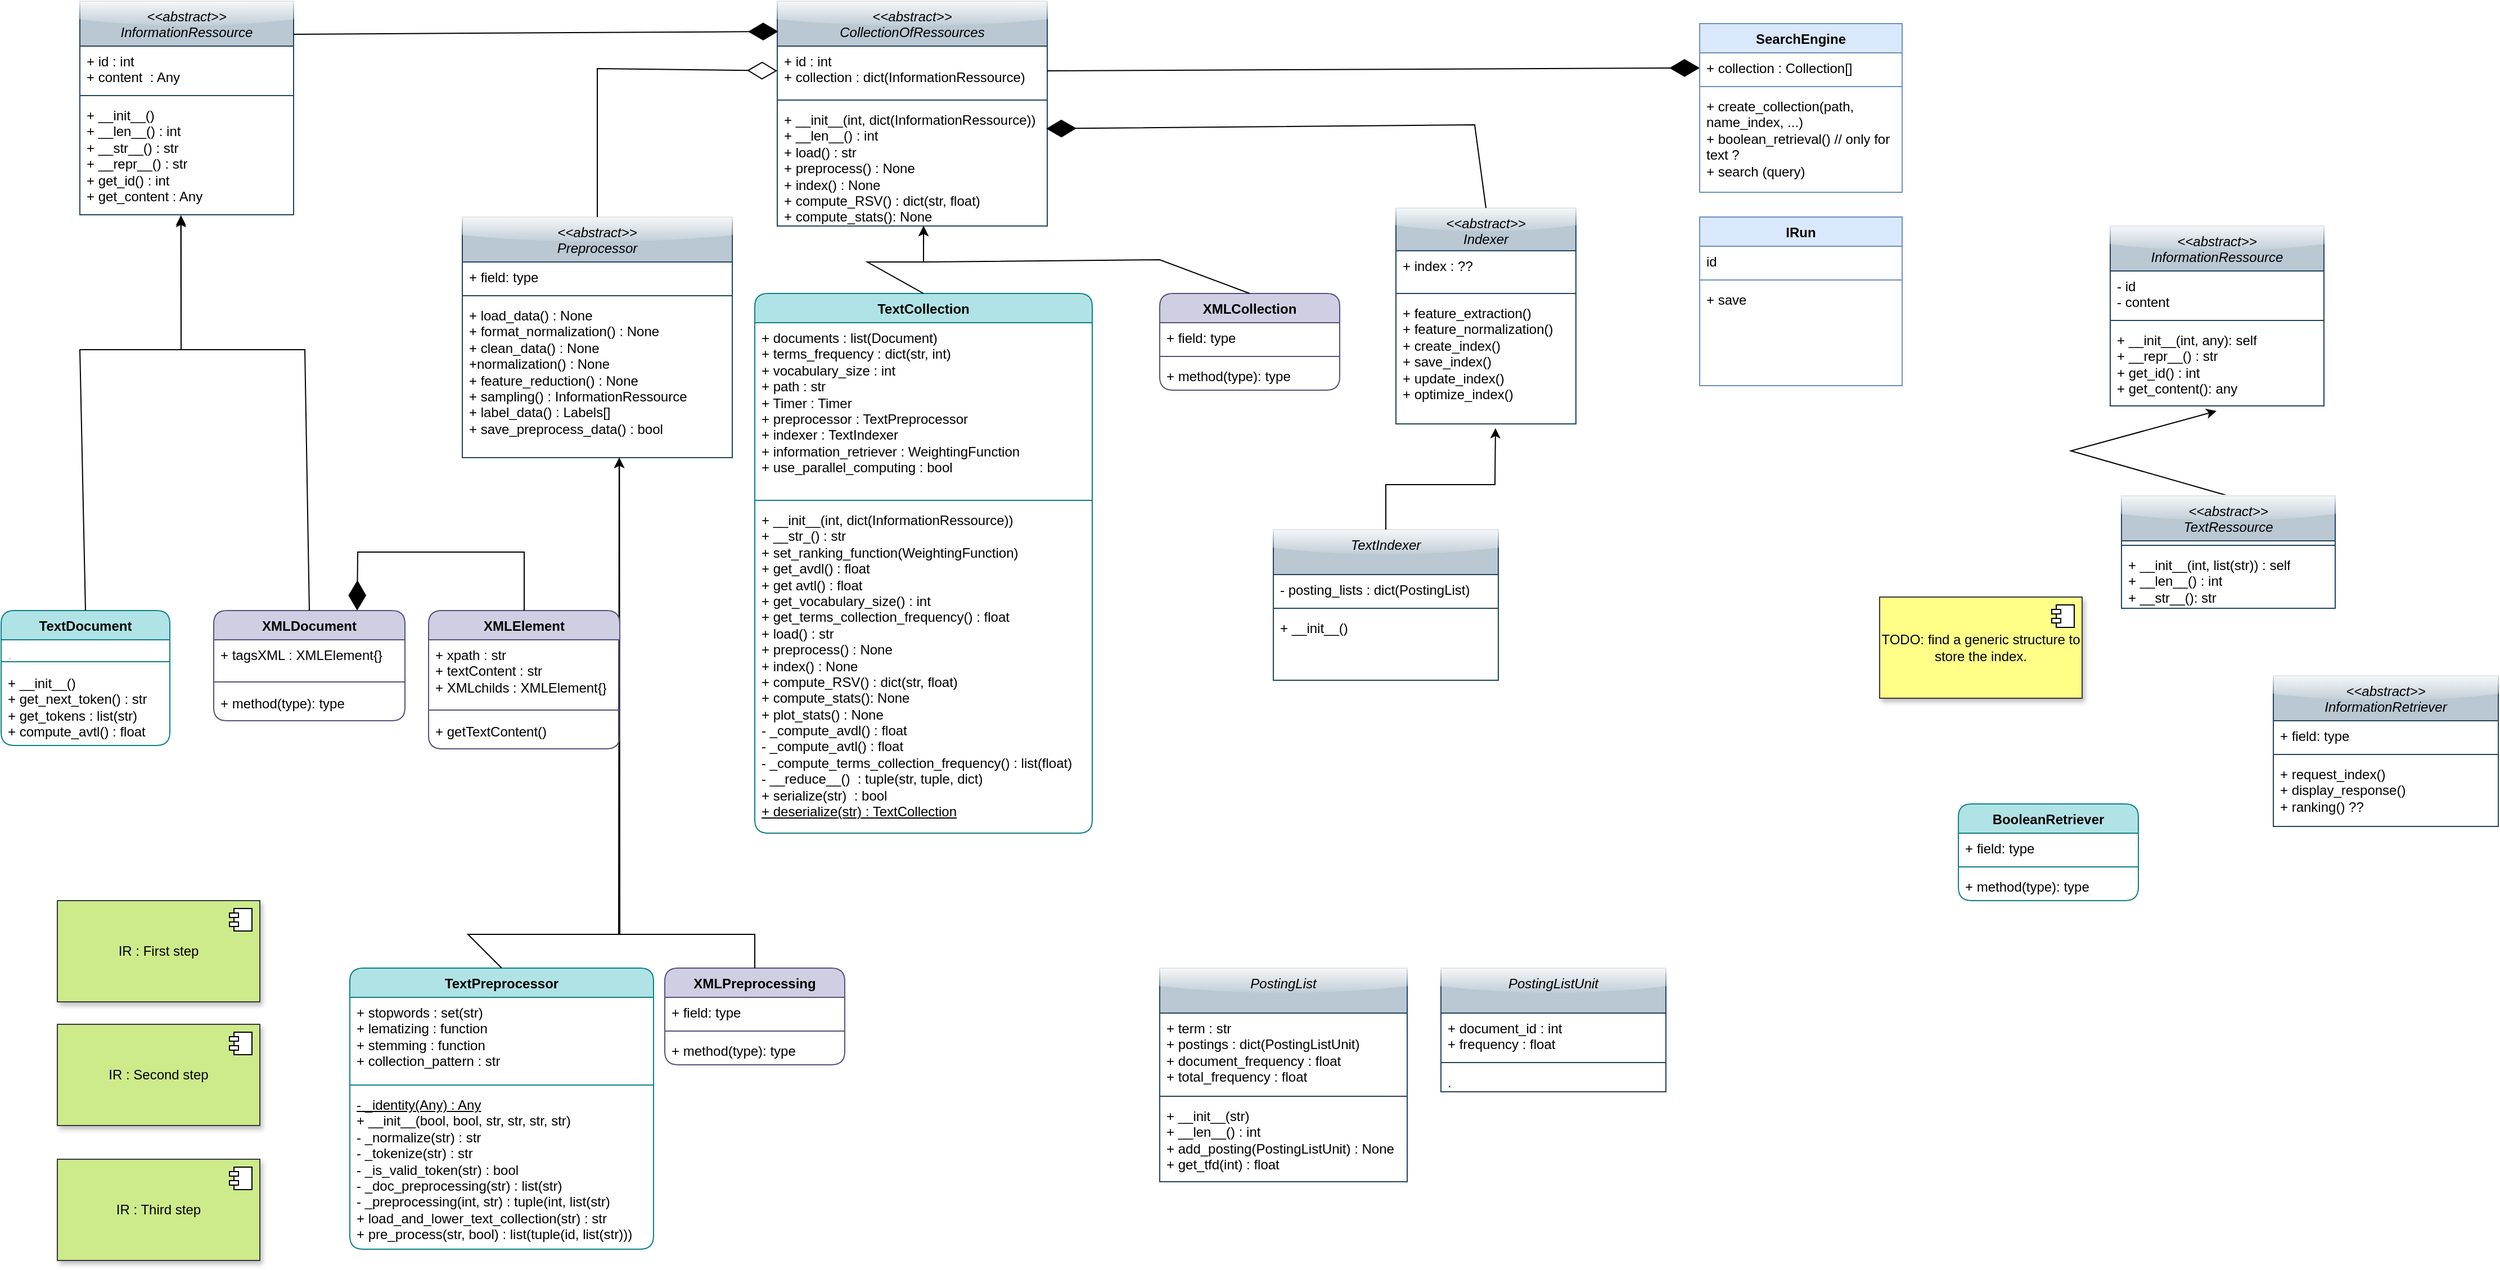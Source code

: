 <mxfile version="22.1.2" type="device">
  <diagram name="Page-1" id="X75OGaa5OfOXW6teG9SR">
    <mxGraphModel dx="608" dy="311" grid="1" gridSize="10" guides="1" tooltips="1" connect="1" arrows="1" fold="1" page="1" pageScale="1" pageWidth="827" pageHeight="1169" math="0" shadow="0">
      <root>
        <mxCell id="0" />
        <mxCell id="1" parent="0" />
        <mxCell id="e51l-U1AH-l_leqLZLDB-1" value="&lt;i style=&quot;font-weight: normal;&quot;&gt;&amp;lt;&amp;lt;abstract&amp;gt;&amp;gt;&lt;br&gt;InformationRessource&lt;/i&gt;" style="swimlane;fontStyle=1;align=center;verticalAlign=top;childLayout=stackLayout;horizontal=1;startSize=40;horizontalStack=0;resizeParent=1;resizeParentMax=0;resizeLast=0;collapsible=1;marginBottom=0;whiteSpace=wrap;html=1;fillColor=#bac8d3;strokeColor=#23445d;glass=1;rounded=0;shadow=0;swimlaneLine=1;" parent="1" vertex="1">
          <mxGeometry x="80" y="10" width="190" height="190" as="geometry" />
        </mxCell>
        <mxCell id="e51l-U1AH-l_leqLZLDB-2" value="+ id : int&lt;br&gt;+ content&amp;nbsp; : Any" style="text;strokeColor=none;fillColor=none;align=left;verticalAlign=top;spacingLeft=4;spacingRight=4;overflow=hidden;rotatable=0;points=[[0,0.5],[1,0.5]];portConstraint=eastwest;whiteSpace=wrap;html=1;" parent="e51l-U1AH-l_leqLZLDB-1" vertex="1">
          <mxGeometry y="40" width="190" height="40" as="geometry" />
        </mxCell>
        <mxCell id="e51l-U1AH-l_leqLZLDB-3" value="" style="line;strokeWidth=1;fillColor=none;align=left;verticalAlign=middle;spacingTop=-1;spacingLeft=3;spacingRight=3;rotatable=0;labelPosition=right;points=[];portConstraint=eastwest;strokeColor=inherit;" parent="e51l-U1AH-l_leqLZLDB-1" vertex="1">
          <mxGeometry y="80" width="190" height="8" as="geometry" />
        </mxCell>
        <mxCell id="e51l-U1AH-l_leqLZLDB-4" value="+ __init__()&amp;nbsp;&lt;br&gt;+ __len__() : int&lt;br&gt;+ __str__() : str&lt;br&gt;+ __repr__() : str&lt;br&gt;+ get_id() : int&lt;br&gt;+ get_content : Any" style="text;strokeColor=none;fillColor=none;align=left;verticalAlign=top;spacingLeft=4;spacingRight=4;overflow=hidden;rotatable=0;points=[[0,0.5],[1,0.5]];portConstraint=eastwest;whiteSpace=wrap;html=1;" parent="e51l-U1AH-l_leqLZLDB-1" vertex="1">
          <mxGeometry y="88" width="190" height="102" as="geometry" />
        </mxCell>
        <mxCell id="e51l-U1AH-l_leqLZLDB-7" value="TextDocument" style="swimlane;fontStyle=1;align=center;verticalAlign=top;childLayout=stackLayout;horizontal=1;startSize=26;horizontalStack=0;resizeParent=1;resizeParentMax=0;resizeLast=0;collapsible=1;marginBottom=0;whiteSpace=wrap;html=1;fillColor=#b0e3e6;strokeColor=#0e8088;rounded=1;" parent="1" vertex="1">
          <mxGeometry x="10" y="552" width="150" height="120" as="geometry" />
        </mxCell>
        <mxCell id="e51l-U1AH-l_leqLZLDB-8" value="." style="text;strokeColor=none;fillColor=none;align=left;verticalAlign=top;spacingLeft=4;spacingRight=4;overflow=hidden;rotatable=0;points=[[0,0.5],[1,0.5]];portConstraint=eastwest;whiteSpace=wrap;html=1;" parent="e51l-U1AH-l_leqLZLDB-7" vertex="1">
          <mxGeometry y="26" width="150" height="14" as="geometry" />
        </mxCell>
        <mxCell id="e51l-U1AH-l_leqLZLDB-9" value="" style="line;strokeWidth=1;fillColor=none;align=left;verticalAlign=middle;spacingTop=-1;spacingLeft=3;spacingRight=3;rotatable=0;labelPosition=right;points=[];portConstraint=eastwest;strokeColor=inherit;" parent="e51l-U1AH-l_leqLZLDB-7" vertex="1">
          <mxGeometry y="40" width="150" height="11" as="geometry" />
        </mxCell>
        <mxCell id="e51l-U1AH-l_leqLZLDB-10" value="+ __init__()&lt;br&gt;+ get_next_token() : str&lt;br&gt;+ get_tokens : list(str)&lt;br&gt;+ compute_avtl() : float" style="text;strokeColor=none;fillColor=none;align=left;verticalAlign=top;spacingLeft=4;spacingRight=4;overflow=hidden;rotatable=0;points=[[0,0.5],[1,0.5]];portConstraint=eastwest;whiteSpace=wrap;html=1;" parent="e51l-U1AH-l_leqLZLDB-7" vertex="1">
          <mxGeometry y="51" width="150" height="69" as="geometry" />
        </mxCell>
        <mxCell id="e51l-U1AH-l_leqLZLDB-15" value="XMLDocument" style="swimlane;fontStyle=1;align=center;verticalAlign=top;childLayout=stackLayout;horizontal=1;startSize=26;horizontalStack=0;resizeParent=1;resizeParentMax=0;resizeLast=0;collapsible=1;marginBottom=0;whiteSpace=wrap;html=1;fillColor=#d0cee2;strokeColor=#56517e;rounded=1;" parent="1" vertex="1">
          <mxGeometry x="199" y="552" width="170" height="98" as="geometry" />
        </mxCell>
        <mxCell id="e51l-U1AH-l_leqLZLDB-16" value="+ tagsXML : XMLElement{}" style="text;strokeColor=none;fillColor=none;align=left;verticalAlign=top;spacingLeft=4;spacingRight=4;overflow=hidden;rotatable=0;points=[[0,0.5],[1,0.5]];portConstraint=eastwest;whiteSpace=wrap;html=1;" parent="e51l-U1AH-l_leqLZLDB-15" vertex="1">
          <mxGeometry y="26" width="170" height="32" as="geometry" />
        </mxCell>
        <mxCell id="e51l-U1AH-l_leqLZLDB-17" value="" style="line;strokeWidth=1;fillColor=none;align=left;verticalAlign=middle;spacingTop=-1;spacingLeft=3;spacingRight=3;rotatable=0;labelPosition=right;points=[];portConstraint=eastwest;strokeColor=inherit;" parent="e51l-U1AH-l_leqLZLDB-15" vertex="1">
          <mxGeometry y="58" width="170" height="11" as="geometry" />
        </mxCell>
        <mxCell id="e51l-U1AH-l_leqLZLDB-18" value="+ method(type): type" style="text;strokeColor=none;fillColor=none;align=left;verticalAlign=top;spacingLeft=4;spacingRight=4;overflow=hidden;rotatable=0;points=[[0,0.5],[1,0.5]];portConstraint=eastwest;whiteSpace=wrap;html=1;" parent="e51l-U1AH-l_leqLZLDB-15" vertex="1">
          <mxGeometry y="69" width="170" height="29" as="geometry" />
        </mxCell>
        <mxCell id="e51l-U1AH-l_leqLZLDB-19" value="&lt;i style=&quot;font-weight: normal;&quot;&gt;&amp;lt;&amp;lt;abstract&amp;gt;&amp;gt;&lt;br&gt;CollectionOfRessources&lt;/i&gt;" style="swimlane;fontStyle=1;align=center;verticalAlign=top;childLayout=stackLayout;horizontal=1;startSize=40;horizontalStack=0;resizeParent=1;resizeParentMax=0;resizeLast=0;collapsible=1;marginBottom=0;whiteSpace=wrap;html=1;fillColor=#bac8d3;strokeColor=#23445d;glass=1;" parent="1" vertex="1">
          <mxGeometry x="700" y="10" width="240" height="200" as="geometry" />
        </mxCell>
        <mxCell id="e51l-U1AH-l_leqLZLDB-20" value="+ id : int&lt;br&gt;+ collection : dict(InformationRessource)" style="text;strokeColor=none;fillColor=none;align=left;verticalAlign=top;spacingLeft=4;spacingRight=4;overflow=hidden;rotatable=0;points=[[0,0.5],[1,0.5]];portConstraint=eastwest;whiteSpace=wrap;html=1;" parent="e51l-U1AH-l_leqLZLDB-19" vertex="1">
          <mxGeometry y="40" width="240" height="44" as="geometry" />
        </mxCell>
        <mxCell id="e51l-U1AH-l_leqLZLDB-21" value="" style="line;strokeWidth=1;fillColor=none;align=left;verticalAlign=middle;spacingTop=-1;spacingLeft=3;spacingRight=3;rotatable=0;labelPosition=right;points=[];portConstraint=eastwest;strokeColor=inherit;" parent="e51l-U1AH-l_leqLZLDB-19" vertex="1">
          <mxGeometry y="84" width="240" height="8" as="geometry" />
        </mxCell>
        <mxCell id="e51l-U1AH-l_leqLZLDB-22" value="+ __init__(int, dict(InformationRessource))&lt;br&gt;+ __len__() : int&lt;br&gt;+ load() : str&lt;br&gt;+ preprocess() : None&lt;br&gt;+ index() : None&lt;br&gt;+ compute_RSV() : dict(str, float)&lt;br&gt;+ compute_stats(): None" style="text;strokeColor=none;fillColor=none;align=left;verticalAlign=top;spacingLeft=4;spacingRight=4;overflow=hidden;rotatable=0;points=[[0,0.5],[1,0.5]];portConstraint=eastwest;whiteSpace=wrap;html=1;" parent="e51l-U1AH-l_leqLZLDB-19" vertex="1">
          <mxGeometry y="92" width="240" height="108" as="geometry" />
        </mxCell>
        <mxCell id="e51l-U1AH-l_leqLZLDB-25" value="" style="endArrow=diamondThin;endFill=1;endSize=24;html=1;rounded=0;exitX=0.999;exitY=0.155;exitDx=0;exitDy=0;entryX=0.004;entryY=0.135;entryDx=0;entryDy=0;entryPerimeter=0;exitPerimeter=0;" parent="1" source="e51l-U1AH-l_leqLZLDB-1" target="e51l-U1AH-l_leqLZLDB-19" edge="1">
          <mxGeometry width="160" relative="1" as="geometry">
            <mxPoint x="310" y="71.5" as="sourcePoint" />
            <mxPoint x="470" y="71.5" as="targetPoint" />
          </mxGeometry>
        </mxCell>
        <mxCell id="e51l-U1AH-l_leqLZLDB-26" value="SearchEngine" style="swimlane;fontStyle=1;align=center;verticalAlign=top;childLayout=stackLayout;horizontal=1;startSize=26;horizontalStack=0;resizeParent=1;resizeParentMax=0;resizeLast=0;collapsible=1;marginBottom=0;whiteSpace=wrap;html=1;fillColor=#dae8fc;strokeColor=#6c8ebf;" parent="1" vertex="1">
          <mxGeometry x="1520" y="30" width="180" height="150" as="geometry" />
        </mxCell>
        <mxCell id="e51l-U1AH-l_leqLZLDB-27" value="+ collection : Collection[]" style="text;strokeColor=none;fillColor=none;align=left;verticalAlign=top;spacingLeft=4;spacingRight=4;overflow=hidden;rotatable=0;points=[[0,0.5],[1,0.5]];portConstraint=eastwest;whiteSpace=wrap;html=1;" parent="e51l-U1AH-l_leqLZLDB-26" vertex="1">
          <mxGeometry y="26" width="180" height="26" as="geometry" />
        </mxCell>
        <mxCell id="e51l-U1AH-l_leqLZLDB-28" value="" style="line;strokeWidth=1;fillColor=none;align=left;verticalAlign=middle;spacingTop=-1;spacingLeft=3;spacingRight=3;rotatable=0;labelPosition=right;points=[];portConstraint=eastwest;strokeColor=inherit;" parent="e51l-U1AH-l_leqLZLDB-26" vertex="1">
          <mxGeometry y="52" width="180" height="8" as="geometry" />
        </mxCell>
        <mxCell id="e51l-U1AH-l_leqLZLDB-29" value="+ create_collection(path, name_index, ...)&lt;br&gt;+ boolean_retrieval() // only for text ?&lt;br&gt;+ search (query)" style="text;strokeColor=none;fillColor=none;align=left;verticalAlign=top;spacingLeft=4;spacingRight=4;overflow=hidden;rotatable=0;points=[[0,0.5],[1,0.5]];portConstraint=eastwest;whiteSpace=wrap;html=1;" parent="e51l-U1AH-l_leqLZLDB-26" vertex="1">
          <mxGeometry y="60" width="180" height="90" as="geometry" />
        </mxCell>
        <mxCell id="e51l-U1AH-l_leqLZLDB-30" value="TextCollection" style="swimlane;fontStyle=1;align=center;verticalAlign=top;childLayout=stackLayout;horizontal=1;startSize=26;horizontalStack=0;resizeParent=1;resizeParentMax=0;resizeLast=0;collapsible=1;marginBottom=0;whiteSpace=wrap;html=1;fillColor=#b0e3e6;strokeColor=#0e8088;rounded=1;" parent="1" vertex="1">
          <mxGeometry x="680" y="270" width="300" height="480" as="geometry" />
        </mxCell>
        <mxCell id="e51l-U1AH-l_leqLZLDB-31" value="+ documents : list(Document)&lt;br&gt;+ terms_frequency : dict(str, int)&lt;br&gt;+ vocabulary_size : int&lt;br&gt;+ path : str&lt;br&gt;+ Timer : Timer&lt;br&gt;+ preprocessor : TextPreprocessor&lt;br&gt;+ indexer : TextIndexer&lt;br&gt;+ information_retriever : WeightingFunction&lt;br&gt;+ use_parallel_computing : bool" style="text;strokeColor=none;fillColor=none;align=left;verticalAlign=top;spacingLeft=4;spacingRight=4;overflow=hidden;rotatable=0;points=[[0,0.5],[1,0.5]];portConstraint=eastwest;whiteSpace=wrap;html=1;" parent="e51l-U1AH-l_leqLZLDB-30" vertex="1">
          <mxGeometry y="26" width="300" height="154" as="geometry" />
        </mxCell>
        <mxCell id="e51l-U1AH-l_leqLZLDB-32" value="" style="line;strokeWidth=1;fillColor=none;align=left;verticalAlign=middle;spacingTop=-1;spacingLeft=3;spacingRight=3;rotatable=0;labelPosition=right;points=[];portConstraint=eastwest;strokeColor=inherit;" parent="e51l-U1AH-l_leqLZLDB-30" vertex="1">
          <mxGeometry y="180" width="300" height="8" as="geometry" />
        </mxCell>
        <mxCell id="e51l-U1AH-l_leqLZLDB-33" value="+ __init__(int, dict(InformationRessource))&lt;br style=&quot;border-color: var(--border-color);&quot;&gt;+ __str_() : str&lt;br&gt;+ set_ranking_function(WeightingFunction)&amp;nbsp;&lt;br&gt;+ get_avdl() : float&lt;br&gt;+ get avtl() : float&lt;br&gt;+ get_vocabulary_size() : int&lt;br&gt;+ get_terms_collection_frequency() : float&lt;br&gt;+ load() : str&lt;br style=&quot;border-color: var(--border-color);&quot;&gt;+ preprocess() : None&lt;br style=&quot;border-color: var(--border-color);&quot;&gt;+ index() : None&lt;br style=&quot;border-color: var(--border-color);&quot;&gt;+ compute_RSV() : dict(str, float)&lt;br style=&quot;border-color: var(--border-color);&quot;&gt;+ compute_stats(): None&lt;br&gt;+ plot_stats() : None&lt;br&gt;- _compute_avdl() : float&lt;br&gt;- _compute_avtl() : float&lt;br&gt;- _compute_terms_collection_frequency() : list(float)&lt;br&gt;- __reduce__()&amp;nbsp; : tuple(str, tuple, dict)&lt;br&gt;+ serialize(str)&amp;nbsp; : bool&lt;br&gt;&lt;u&gt;+ deserialize(str) : TextCollection&lt;/u&gt;" style="text;strokeColor=none;fillColor=none;align=left;verticalAlign=top;spacingLeft=4;spacingRight=4;overflow=hidden;rotatable=0;points=[[0,0.5],[1,0.5]];portConstraint=eastwest;whiteSpace=wrap;html=1;" parent="e51l-U1AH-l_leqLZLDB-30" vertex="1">
          <mxGeometry y="188" width="300" height="292" as="geometry" />
        </mxCell>
        <mxCell id="e51l-U1AH-l_leqLZLDB-38" value="XMLCollection" style="swimlane;fontStyle=1;align=center;verticalAlign=top;childLayout=stackLayout;horizontal=1;startSize=26;horizontalStack=0;resizeParent=1;resizeParentMax=0;resizeLast=0;collapsible=1;marginBottom=0;whiteSpace=wrap;html=1;fillColor=#d0cee2;strokeColor=#56517e;rounded=1;" parent="1" vertex="1">
          <mxGeometry x="1040" y="270" width="160" height="86" as="geometry" />
        </mxCell>
        <mxCell id="e51l-U1AH-l_leqLZLDB-39" value="+ field: type" style="text;strokeColor=none;fillColor=none;align=left;verticalAlign=top;spacingLeft=4;spacingRight=4;overflow=hidden;rotatable=0;points=[[0,0.5],[1,0.5]];portConstraint=eastwest;whiteSpace=wrap;html=1;" parent="e51l-U1AH-l_leqLZLDB-38" vertex="1">
          <mxGeometry y="26" width="160" height="26" as="geometry" />
        </mxCell>
        <mxCell id="e51l-U1AH-l_leqLZLDB-40" value="" style="line;strokeWidth=1;fillColor=none;align=left;verticalAlign=middle;spacingTop=-1;spacingLeft=3;spacingRight=3;rotatable=0;labelPosition=right;points=[];portConstraint=eastwest;strokeColor=inherit;" parent="e51l-U1AH-l_leqLZLDB-38" vertex="1">
          <mxGeometry y="52" width="160" height="8" as="geometry" />
        </mxCell>
        <mxCell id="e51l-U1AH-l_leqLZLDB-41" value="+ method(type): type" style="text;strokeColor=none;fillColor=none;align=left;verticalAlign=top;spacingLeft=4;spacingRight=4;overflow=hidden;rotatable=0;points=[[0,0.5],[1,0.5]];portConstraint=eastwest;whiteSpace=wrap;html=1;" parent="e51l-U1AH-l_leqLZLDB-38" vertex="1">
          <mxGeometry y="60" width="160" height="26" as="geometry" />
        </mxCell>
        <mxCell id="e51l-U1AH-l_leqLZLDB-42" value="" style="endArrow=diamondThin;endFill=1;endSize=24;html=1;rounded=0;exitX=1;exitY=0.5;exitDx=0;exitDy=0;" parent="1" source="e51l-U1AH-l_leqLZLDB-20" target="e51l-U1AH-l_leqLZLDB-27" edge="1">
          <mxGeometry width="160" relative="1" as="geometry">
            <mxPoint x="750" y="82" as="sourcePoint" />
            <mxPoint x="1150" y="84" as="targetPoint" />
          </mxGeometry>
        </mxCell>
        <mxCell id="e51l-U1AH-l_leqLZLDB-43" value="&lt;i style=&quot;font-weight: normal;&quot;&gt;&amp;lt;&amp;lt;abstract&amp;gt;&amp;gt;&lt;br&gt;Preprocessor&lt;/i&gt;" style="swimlane;fontStyle=1;align=center;verticalAlign=top;childLayout=stackLayout;horizontal=1;startSize=40;horizontalStack=0;resizeParent=1;resizeParentMax=0;resizeLast=0;collapsible=1;marginBottom=0;whiteSpace=wrap;html=1;fillColor=#bac8d3;strokeColor=#23445d;glass=1;" parent="1" vertex="1">
          <mxGeometry x="420" y="202" width="240" height="214" as="geometry" />
        </mxCell>
        <mxCell id="e51l-U1AH-l_leqLZLDB-44" value="+ field: type" style="text;strokeColor=none;fillColor=none;align=left;verticalAlign=top;spacingLeft=4;spacingRight=4;overflow=hidden;rotatable=0;points=[[0,0.5],[1,0.5]];portConstraint=eastwest;whiteSpace=wrap;html=1;" parent="e51l-U1AH-l_leqLZLDB-43" vertex="1">
          <mxGeometry y="40" width="240" height="26" as="geometry" />
        </mxCell>
        <mxCell id="e51l-U1AH-l_leqLZLDB-45" value="" style="line;strokeWidth=1;fillColor=none;align=left;verticalAlign=middle;spacingTop=-1;spacingLeft=3;spacingRight=3;rotatable=0;labelPosition=right;points=[];portConstraint=eastwest;strokeColor=inherit;" parent="e51l-U1AH-l_leqLZLDB-43" vertex="1">
          <mxGeometry y="66" width="240" height="8" as="geometry" />
        </mxCell>
        <mxCell id="e51l-U1AH-l_leqLZLDB-46" value="+ load_data() : None&lt;br&gt;+ format_normalization() : None&lt;br&gt;+ clean_data() : None&lt;br&gt;+normalization() : None&lt;br&gt;+ feature_reduction() : None&lt;br&gt;+ sampling() : InformationRessource&lt;br&gt;+ label_data() : Labels[]&amp;nbsp;&lt;br&gt;+ save_preprocess_data() : bool&lt;br&gt;" style="text;strokeColor=none;fillColor=none;align=left;verticalAlign=top;spacingLeft=4;spacingRight=4;overflow=hidden;rotatable=0;points=[[0,0.5],[1,0.5]];portConstraint=eastwest;whiteSpace=wrap;html=1;" parent="e51l-U1AH-l_leqLZLDB-43" vertex="1">
          <mxGeometry y="74" width="240" height="140" as="geometry" />
        </mxCell>
        <mxCell id="e51l-U1AH-l_leqLZLDB-47" value="TextPreprocessor" style="swimlane;fontStyle=1;align=center;verticalAlign=top;childLayout=stackLayout;horizontal=1;startSize=26;horizontalStack=0;resizeParent=1;resizeParentMax=0;resizeLast=0;collapsible=1;marginBottom=0;whiteSpace=wrap;html=1;fillColor=#b0e3e6;strokeColor=#0e8088;rounded=1;" parent="1" vertex="1">
          <mxGeometry x="320" y="870" width="270" height="250" as="geometry" />
        </mxCell>
        <mxCell id="e51l-U1AH-l_leqLZLDB-48" value="+ stopwords : set(str)&lt;br&gt;+ lematizing : function&lt;br&gt;+ stemming : function&lt;br&gt;+ collection_pattern : str&lt;br&gt;" style="text;strokeColor=none;fillColor=none;align=left;verticalAlign=top;spacingLeft=4;spacingRight=4;overflow=hidden;rotatable=0;points=[[0,0.5],[1,0.5]];portConstraint=eastwest;whiteSpace=wrap;html=1;" parent="e51l-U1AH-l_leqLZLDB-47" vertex="1">
          <mxGeometry y="26" width="270" height="74" as="geometry" />
        </mxCell>
        <mxCell id="e51l-U1AH-l_leqLZLDB-49" value="" style="line;strokeWidth=1;fillColor=none;align=left;verticalAlign=middle;spacingTop=-1;spacingLeft=3;spacingRight=3;rotatable=0;labelPosition=right;points=[];portConstraint=eastwest;strokeColor=inherit;" parent="e51l-U1AH-l_leqLZLDB-47" vertex="1">
          <mxGeometry y="100" width="270" height="8" as="geometry" />
        </mxCell>
        <mxCell id="e51l-U1AH-l_leqLZLDB-50" value="&lt;u&gt;- _identity(Any) : Any&lt;/u&gt;&lt;br&gt;+ __init__(bool, bool, str, str, str, str)&lt;br&gt;- _normalize(str) : str&lt;br&gt;- _tokenize(str) : str&lt;br&gt;- _is_valid_token(str) : bool&lt;br&gt;- _doc_preprocessing(str) : list(str)&lt;br&gt;- _preprocessing(int, str) : tuple(int, list(str)&lt;br&gt;+ load_and_lower_text_collection(str) : str&lt;br&gt;+ pre_process(str, bool) : list(tuple(id, list(str)))" style="text;strokeColor=none;fillColor=none;align=left;verticalAlign=top;spacingLeft=4;spacingRight=4;overflow=hidden;rotatable=0;points=[[0,0.5],[1,0.5]];portConstraint=eastwest;whiteSpace=wrap;html=1;" parent="e51l-U1AH-l_leqLZLDB-47" vertex="1">
          <mxGeometry y="108" width="270" height="142" as="geometry" />
        </mxCell>
        <mxCell id="e51l-U1AH-l_leqLZLDB-55" value="XMLPreprocessing" style="swimlane;fontStyle=1;align=center;verticalAlign=top;childLayout=stackLayout;horizontal=1;startSize=26;horizontalStack=0;resizeParent=1;resizeParentMax=0;resizeLast=0;collapsible=1;marginBottom=0;whiteSpace=wrap;html=1;fillColor=#d0cee2;strokeColor=#56517e;rounded=1;" parent="1" vertex="1">
          <mxGeometry x="600" y="870" width="160" height="86" as="geometry" />
        </mxCell>
        <mxCell id="e51l-U1AH-l_leqLZLDB-56" value="+ field: type" style="text;strokeColor=none;fillColor=none;align=left;verticalAlign=top;spacingLeft=4;spacingRight=4;overflow=hidden;rotatable=0;points=[[0,0.5],[1,0.5]];portConstraint=eastwest;whiteSpace=wrap;html=1;" parent="e51l-U1AH-l_leqLZLDB-55" vertex="1">
          <mxGeometry y="26" width="160" height="26" as="geometry" />
        </mxCell>
        <mxCell id="e51l-U1AH-l_leqLZLDB-57" value="" style="line;strokeWidth=1;fillColor=none;align=left;verticalAlign=middle;spacingTop=-1;spacingLeft=3;spacingRight=3;rotatable=0;labelPosition=right;points=[];portConstraint=eastwest;strokeColor=inherit;" parent="e51l-U1AH-l_leqLZLDB-55" vertex="1">
          <mxGeometry y="52" width="160" height="8" as="geometry" />
        </mxCell>
        <mxCell id="e51l-U1AH-l_leqLZLDB-58" value="+ method(type): type" style="text;strokeColor=none;fillColor=none;align=left;verticalAlign=top;spacingLeft=4;spacingRight=4;overflow=hidden;rotatable=0;points=[[0,0.5],[1,0.5]];portConstraint=eastwest;whiteSpace=wrap;html=1;" parent="e51l-U1AH-l_leqLZLDB-55" vertex="1">
          <mxGeometry y="60" width="160" height="26" as="geometry" />
        </mxCell>
        <mxCell id="e51l-U1AH-l_leqLZLDB-59" value="IR : First step" style="html=1;dropTarget=0;whiteSpace=wrap;fillColor=#cdeb8b;strokeColor=#36393d;shadow=1;" parent="1" vertex="1">
          <mxGeometry x="60" y="810" width="180" height="90" as="geometry" />
        </mxCell>
        <mxCell id="e51l-U1AH-l_leqLZLDB-60" value="" style="shape=module;jettyWidth=8;jettyHeight=4;" parent="e51l-U1AH-l_leqLZLDB-59" vertex="1">
          <mxGeometry x="1" width="20" height="20" relative="1" as="geometry">
            <mxPoint x="-27" y="7" as="offset" />
          </mxGeometry>
        </mxCell>
        <mxCell id="e51l-U1AH-l_leqLZLDB-61" value="IR : Second step" style="html=1;dropTarget=0;whiteSpace=wrap;fillColor=#cdeb8b;strokeColor=#36393d;shadow=1;" parent="1" vertex="1">
          <mxGeometry x="60" y="920" width="180" height="90" as="geometry" />
        </mxCell>
        <mxCell id="e51l-U1AH-l_leqLZLDB-62" value="" style="shape=module;jettyWidth=8;jettyHeight=4;" parent="e51l-U1AH-l_leqLZLDB-61" vertex="1">
          <mxGeometry x="1" width="20" height="20" relative="1" as="geometry">
            <mxPoint x="-27" y="7" as="offset" />
          </mxGeometry>
        </mxCell>
        <mxCell id="e51l-U1AH-l_leqLZLDB-63" value="IR : Third step" style="html=1;dropTarget=0;whiteSpace=wrap;fillColor=#cdeb8b;strokeColor=#36393d;shadow=1;" parent="1" vertex="1">
          <mxGeometry x="60" y="1040" width="180" height="90" as="geometry" />
        </mxCell>
        <mxCell id="e51l-U1AH-l_leqLZLDB-64" value="" style="shape=module;jettyWidth=8;jettyHeight=4;" parent="e51l-U1AH-l_leqLZLDB-63" vertex="1">
          <mxGeometry x="1" width="20" height="20" relative="1" as="geometry">
            <mxPoint x="-27" y="7" as="offset" />
          </mxGeometry>
        </mxCell>
        <mxCell id="e51l-U1AH-l_leqLZLDB-65" value="&lt;i style=&quot;font-weight: normal;&quot;&gt;&amp;lt;&amp;lt;abstract&amp;gt;&amp;gt;&lt;br&gt;Indexer&lt;/i&gt;" style="swimlane;fontStyle=1;align=center;verticalAlign=top;childLayout=stackLayout;horizontal=1;startSize=38;horizontalStack=0;resizeParent=1;resizeParentMax=0;resizeLast=0;collapsible=1;marginBottom=0;whiteSpace=wrap;html=1;fillColor=#bac8d3;strokeColor=#23445d;glass=1;" parent="1" vertex="1">
          <mxGeometry x="1250" y="194" width="160" height="192" as="geometry" />
        </mxCell>
        <mxCell id="e51l-U1AH-l_leqLZLDB-66" value="+ index : ??" style="text;strokeColor=none;fillColor=none;align=left;verticalAlign=top;spacingLeft=4;spacingRight=4;overflow=hidden;rotatable=0;points=[[0,0.5],[1,0.5]];portConstraint=eastwest;whiteSpace=wrap;html=1;" parent="e51l-U1AH-l_leqLZLDB-65" vertex="1">
          <mxGeometry y="38" width="160" height="34" as="geometry" />
        </mxCell>
        <mxCell id="e51l-U1AH-l_leqLZLDB-67" value="" style="line;strokeWidth=1;fillColor=none;align=left;verticalAlign=middle;spacingTop=-1;spacingLeft=3;spacingRight=3;rotatable=0;labelPosition=right;points=[];portConstraint=eastwest;strokeColor=inherit;" parent="e51l-U1AH-l_leqLZLDB-65" vertex="1">
          <mxGeometry y="72" width="160" height="8" as="geometry" />
        </mxCell>
        <mxCell id="e51l-U1AH-l_leqLZLDB-68" value="+ feature_extraction()&lt;br&gt;+ feature_normalization()&lt;br&gt;+ create_index()&lt;br&gt;+ save_index()&lt;br&gt;+ update_index()&lt;br&gt;+ optimize_index()" style="text;strokeColor=none;fillColor=none;align=left;verticalAlign=top;spacingLeft=4;spacingRight=4;overflow=hidden;rotatable=0;points=[[0,0.5],[1,0.5]];portConstraint=eastwest;whiteSpace=wrap;html=1;" parent="e51l-U1AH-l_leqLZLDB-65" vertex="1">
          <mxGeometry y="80" width="160" height="112" as="geometry" />
        </mxCell>
        <mxCell id="e51l-U1AH-l_leqLZLDB-69" value="TODO: find a generic structure to store the index." style="html=1;dropTarget=0;whiteSpace=wrap;fillColor=#ffff88;strokeColor=#36393d;shadow=1;" parent="1" vertex="1">
          <mxGeometry x="1680" y="540" width="180" height="90" as="geometry" />
        </mxCell>
        <mxCell id="e51l-U1AH-l_leqLZLDB-70" value="" style="shape=module;jettyWidth=8;jettyHeight=4;" parent="e51l-U1AH-l_leqLZLDB-69" vertex="1">
          <mxGeometry x="1" width="20" height="20" relative="1" as="geometry">
            <mxPoint x="-27" y="7" as="offset" />
          </mxGeometry>
        </mxCell>
        <mxCell id="8TO3piSSpYTI3bl7hMEA-17" value="" style="endArrow=classic;html=1;rounded=0;exitX=0.5;exitY=0;exitDx=0;exitDy=0;entryX=0.473;entryY=1.02;entryDx=0;entryDy=0;entryPerimeter=0;" parent="1" source="e51l-U1AH-l_leqLZLDB-7" target="e51l-U1AH-l_leqLZLDB-4" edge="1">
          <mxGeometry width="50" height="50" relative="1" as="geometry">
            <mxPoint x="80" y="190" as="sourcePoint" />
            <mxPoint x="173" y="141" as="targetPoint" />
            <Array as="points">
              <mxPoint x="80" y="320" />
              <mxPoint x="170" y="320" />
            </Array>
          </mxGeometry>
        </mxCell>
        <mxCell id="8TO3piSSpYTI3bl7hMEA-19" value="" style="endArrow=classic;html=1;rounded=0;exitX=0.5;exitY=0;exitDx=0;exitDy=0;entryX=0.473;entryY=1.004;entryDx=0;entryDy=0;entryPerimeter=0;" parent="1" source="e51l-U1AH-l_leqLZLDB-15" target="e51l-U1AH-l_leqLZLDB-4" edge="1">
          <mxGeometry width="50" height="50" relative="1" as="geometry">
            <mxPoint x="260" y="200" as="sourcePoint" />
            <mxPoint x="181" y="154" as="targetPoint" />
            <Array as="points">
              <mxPoint x="280" y="320" />
              <mxPoint x="230" y="320" />
              <mxPoint x="170" y="320" />
            </Array>
          </mxGeometry>
        </mxCell>
        <mxCell id="8TO3piSSpYTI3bl7hMEA-21" value="" style="endArrow=classic;html=1;rounded=0;exitX=0.5;exitY=0;exitDx=0;exitDy=0;entryX=0.542;entryY=1;entryDx=0;entryDy=0;entryPerimeter=0;" parent="1" source="e51l-U1AH-l_leqLZLDB-30" edge="1">
          <mxGeometry width="50" height="50" relative="1" as="geometry">
            <mxPoint x="590" y="232" as="sourcePoint" />
            <mxPoint x="830.08" y="210" as="targetPoint" />
            <Array as="points">
              <mxPoint x="780" y="242" />
              <mxPoint x="830" y="242" />
            </Array>
          </mxGeometry>
        </mxCell>
        <mxCell id="8TO3piSSpYTI3bl7hMEA-23" value="" style="endArrow=classic;html=1;rounded=0;exitX=0.5;exitY=0;exitDx=0;exitDy=0;" parent="1" source="e51l-U1AH-l_leqLZLDB-38" edge="1">
          <mxGeometry width="50" height="50" relative="1" as="geometry">
            <mxPoint x="952" y="264" as="sourcePoint" />
            <mxPoint x="830" y="210" as="targetPoint" />
            <Array as="points">
              <mxPoint x="1040" y="240" />
              <mxPoint x="830" y="242" />
            </Array>
          </mxGeometry>
        </mxCell>
        <mxCell id="8TO3piSSpYTI3bl7hMEA-25" value="" style="endArrow=diamondThin;endFill=0;endSize=24;html=1;rounded=0;exitX=0.5;exitY=0;exitDx=0;exitDy=0;entryX=0;entryY=0.5;entryDx=0;entryDy=0;" parent="1" source="e51l-U1AH-l_leqLZLDB-43" target="e51l-U1AH-l_leqLZLDB-20" edge="1">
          <mxGeometry width="160" relative="1" as="geometry">
            <mxPoint x="760" y="450" as="sourcePoint" />
            <mxPoint x="920" y="450" as="targetPoint" />
            <Array as="points">
              <mxPoint x="540" y="70" />
            </Array>
          </mxGeometry>
        </mxCell>
        <mxCell id="8TO3piSSpYTI3bl7hMEA-26" value="" style="endArrow=classic;html=1;rounded=0;exitX=0.5;exitY=0;exitDx=0;exitDy=0;entryX=0.581;entryY=1;entryDx=0;entryDy=0;entryPerimeter=0;" parent="1" source="e51l-U1AH-l_leqLZLDB-47" target="e51l-U1AH-l_leqLZLDB-46" edge="1">
          <mxGeometry width="50" height="50" relative="1" as="geometry">
            <mxPoint x="450" y="630" as="sourcePoint" />
            <mxPoint x="550" y="570" as="targetPoint" />
            <Array as="points">
              <mxPoint x="425" y="840" />
              <mxPoint x="480" y="840" />
              <mxPoint x="559" y="840" />
            </Array>
          </mxGeometry>
        </mxCell>
        <mxCell id="8TO3piSSpYTI3bl7hMEA-28" value="" style="endArrow=classic;html=1;rounded=0;entryX=0.582;entryY=1.002;entryDx=0;entryDy=0;entryPerimeter=0;exitX=0.5;exitY=0;exitDx=0;exitDy=0;" parent="1" source="e51l-U1AH-l_leqLZLDB-55" target="e51l-U1AH-l_leqLZLDB-46" edge="1">
          <mxGeometry width="50" height="50" relative="1" as="geometry">
            <mxPoint x="560" y="640" as="sourcePoint" />
            <mxPoint x="560" y="584" as="targetPoint" />
            <Array as="points">
              <mxPoint x="680" y="840" />
              <mxPoint x="560" y="840" />
            </Array>
          </mxGeometry>
        </mxCell>
        <mxCell id="8TO3piSSpYTI3bl7hMEA-29" value="BooleanRetriever" style="swimlane;fontStyle=1;align=center;verticalAlign=top;childLayout=stackLayout;horizontal=1;startSize=26;horizontalStack=0;resizeParent=1;resizeParentMax=0;resizeLast=0;collapsible=1;marginBottom=0;whiteSpace=wrap;html=1;fillColor=#b0e3e6;strokeColor=#0e8088;rounded=1;" parent="1" vertex="1">
          <mxGeometry x="1750" y="724" width="160" height="86" as="geometry" />
        </mxCell>
        <mxCell id="8TO3piSSpYTI3bl7hMEA-30" value="+ field: type" style="text;strokeColor=none;fillColor=none;align=left;verticalAlign=top;spacingLeft=4;spacingRight=4;overflow=hidden;rotatable=0;points=[[0,0.5],[1,0.5]];portConstraint=eastwest;whiteSpace=wrap;html=1;" parent="8TO3piSSpYTI3bl7hMEA-29" vertex="1">
          <mxGeometry y="26" width="160" height="26" as="geometry" />
        </mxCell>
        <mxCell id="8TO3piSSpYTI3bl7hMEA-31" value="" style="line;strokeWidth=1;fillColor=none;align=left;verticalAlign=middle;spacingTop=-1;spacingLeft=3;spacingRight=3;rotatable=0;labelPosition=right;points=[];portConstraint=eastwest;strokeColor=inherit;" parent="8TO3piSSpYTI3bl7hMEA-29" vertex="1">
          <mxGeometry y="52" width="160" height="8" as="geometry" />
        </mxCell>
        <mxCell id="8TO3piSSpYTI3bl7hMEA-32" value="+ method(type): type" style="text;strokeColor=none;fillColor=none;align=left;verticalAlign=top;spacingLeft=4;spacingRight=4;overflow=hidden;rotatable=0;points=[[0,0.5],[1,0.5]];portConstraint=eastwest;whiteSpace=wrap;html=1;" parent="8TO3piSSpYTI3bl7hMEA-29" vertex="1">
          <mxGeometry y="60" width="160" height="26" as="geometry" />
        </mxCell>
        <mxCell id="d6zgjMtpJLF20klKCyxH-1" value="" style="endArrow=diamondThin;endFill=1;endSize=24;html=1;rounded=0;exitX=0.5;exitY=0;exitDx=0;exitDy=0;entryX=0.996;entryY=0.198;entryDx=0;entryDy=0;entryPerimeter=0;" parent="1" source="e51l-U1AH-l_leqLZLDB-65" target="e51l-U1AH-l_leqLZLDB-22" edge="1">
          <mxGeometry width="160" relative="1" as="geometry">
            <mxPoint x="920" y="82" as="sourcePoint" />
            <mxPoint x="1370" y="80" as="targetPoint" />
            <Array as="points">
              <mxPoint x="1320" y="120" />
            </Array>
          </mxGeometry>
        </mxCell>
        <mxCell id="mYBdm0cEpKQ1Am4wy_Sh-2" value="&lt;i style=&quot;font-weight: normal;&quot;&gt;&amp;lt;&amp;lt;abstract&amp;gt;&amp;gt;&lt;br&gt;InformationRetriever&lt;/i&gt;" style="swimlane;fontStyle=1;align=center;verticalAlign=top;childLayout=stackLayout;horizontal=1;startSize=40;horizontalStack=0;resizeParent=1;resizeParentMax=0;resizeLast=0;collapsible=1;marginBottom=0;whiteSpace=wrap;html=1;fillColor=#bac8d3;strokeColor=#23445d;glass=1;" parent="1" vertex="1">
          <mxGeometry x="2030" y="610" width="200" height="134" as="geometry" />
        </mxCell>
        <mxCell id="mYBdm0cEpKQ1Am4wy_Sh-3" value="+ field: type" style="text;strokeColor=none;fillColor=none;align=left;verticalAlign=top;spacingLeft=4;spacingRight=4;overflow=hidden;rotatable=0;points=[[0,0.5],[1,0.5]];portConstraint=eastwest;whiteSpace=wrap;html=1;" parent="mYBdm0cEpKQ1Am4wy_Sh-2" vertex="1">
          <mxGeometry y="40" width="200" height="26" as="geometry" />
        </mxCell>
        <mxCell id="mYBdm0cEpKQ1Am4wy_Sh-4" value="" style="line;strokeWidth=1;fillColor=none;align=left;verticalAlign=middle;spacingTop=-1;spacingLeft=3;spacingRight=3;rotatable=0;labelPosition=right;points=[];portConstraint=eastwest;strokeColor=inherit;" parent="mYBdm0cEpKQ1Am4wy_Sh-2" vertex="1">
          <mxGeometry y="66" width="200" height="8" as="geometry" />
        </mxCell>
        <mxCell id="mYBdm0cEpKQ1Am4wy_Sh-5" value="+ request_index()&lt;br&gt;+ display_response()&lt;br&gt;+ ranking() ??" style="text;strokeColor=none;fillColor=none;align=left;verticalAlign=top;spacingLeft=4;spacingRight=4;overflow=hidden;rotatable=0;points=[[0,0.5],[1,0.5]];portConstraint=eastwest;whiteSpace=wrap;html=1;" parent="mYBdm0cEpKQ1Am4wy_Sh-2" vertex="1">
          <mxGeometry y="74" width="200" height="60" as="geometry" />
        </mxCell>
        <mxCell id="mYBdm0cEpKQ1Am4wy_Sh-6" value="&lt;i style=&quot;font-weight: normal;&quot;&gt;&amp;lt;&amp;lt;abstract&amp;gt;&amp;gt;&lt;br&gt;InformationRessource&lt;/i&gt;" style="swimlane;fontStyle=1;align=center;verticalAlign=top;childLayout=stackLayout;horizontal=1;startSize=40;horizontalStack=0;resizeParent=1;resizeParentMax=0;resizeLast=0;collapsible=1;marginBottom=0;whiteSpace=wrap;html=1;fillColor=#bac8d3;strokeColor=#23445d;glass=1;rounded=0;shadow=0;swimlaneLine=1;" parent="1" vertex="1">
          <mxGeometry x="1885" y="210" width="190" height="160" as="geometry" />
        </mxCell>
        <mxCell id="mYBdm0cEpKQ1Am4wy_Sh-7" value="- id&lt;br&gt;- content" style="text;strokeColor=none;fillColor=none;align=left;verticalAlign=top;spacingLeft=4;spacingRight=4;overflow=hidden;rotatable=0;points=[[0,0.5],[1,0.5]];portConstraint=eastwest;whiteSpace=wrap;html=1;" parent="mYBdm0cEpKQ1Am4wy_Sh-6" vertex="1">
          <mxGeometry y="40" width="190" height="40" as="geometry" />
        </mxCell>
        <mxCell id="mYBdm0cEpKQ1Am4wy_Sh-8" value="" style="line;strokeWidth=1;fillColor=none;align=left;verticalAlign=middle;spacingTop=-1;spacingLeft=3;spacingRight=3;rotatable=0;labelPosition=right;points=[];portConstraint=eastwest;strokeColor=inherit;" parent="mYBdm0cEpKQ1Am4wy_Sh-6" vertex="1">
          <mxGeometry y="80" width="190" height="8" as="geometry" />
        </mxCell>
        <mxCell id="mYBdm0cEpKQ1Am4wy_Sh-9" value="+ __init__(int, any): self&lt;br&gt;+ __repr__() : str&lt;br&gt;+ get_id() : int&lt;br&gt;+ get_content(): any" style="text;strokeColor=none;fillColor=none;align=left;verticalAlign=top;spacingLeft=4;spacingRight=4;overflow=hidden;rotatable=0;points=[[0,0.5],[1,0.5]];portConstraint=eastwest;whiteSpace=wrap;html=1;" parent="mYBdm0cEpKQ1Am4wy_Sh-6" vertex="1">
          <mxGeometry y="88" width="190" height="72" as="geometry" />
        </mxCell>
        <mxCell id="mYBdm0cEpKQ1Am4wy_Sh-10" value="" style="endArrow=classic;html=1;rounded=0;entryX=0.497;entryY=1.063;entryDx=0;entryDy=0;entryPerimeter=0;exitX=0.5;exitY=0;exitDx=0;exitDy=0;" parent="1" source="mYBdm0cEpKQ1Am4wy_Sh-11" target="mYBdm0cEpKQ1Am4wy_Sh-9" edge="1">
          <mxGeometry width="50" height="50" relative="1" as="geometry">
            <mxPoint x="1855" y="410" as="sourcePoint" />
            <mxPoint x="1865" y="380" as="targetPoint" />
            <Array as="points">
              <mxPoint x="1850" y="410" />
            </Array>
          </mxGeometry>
        </mxCell>
        <mxCell id="mYBdm0cEpKQ1Am4wy_Sh-11" value="&lt;i style=&quot;font-weight: normal;&quot;&gt;&amp;lt;&amp;lt;abstract&amp;gt;&amp;gt;&lt;br&gt;TextRessource&lt;/i&gt;" style="swimlane;fontStyle=1;align=center;verticalAlign=top;childLayout=stackLayout;horizontal=1;startSize=40;horizontalStack=0;resizeParent=1;resizeParentMax=0;resizeLast=0;collapsible=1;marginBottom=0;whiteSpace=wrap;html=1;fillColor=#bac8d3;strokeColor=#23445d;glass=1;rounded=0;shadow=0;swimlaneLine=1;" parent="1" vertex="1">
          <mxGeometry x="1895" y="450" width="190" height="100" as="geometry" />
        </mxCell>
        <mxCell id="mYBdm0cEpKQ1Am4wy_Sh-13" value="" style="line;strokeWidth=1;fillColor=none;align=left;verticalAlign=middle;spacingTop=-1;spacingLeft=3;spacingRight=3;rotatable=0;labelPosition=right;points=[];portConstraint=eastwest;strokeColor=inherit;" parent="mYBdm0cEpKQ1Am4wy_Sh-11" vertex="1">
          <mxGeometry y="40" width="190" height="8" as="geometry" />
        </mxCell>
        <mxCell id="mYBdm0cEpKQ1Am4wy_Sh-14" value="+ __init__(int, list(str)) : self&lt;br&gt;+ __len__() : int&lt;br&gt;+ __str__(): str" style="text;strokeColor=none;fillColor=none;align=left;verticalAlign=top;spacingLeft=4;spacingRight=4;overflow=hidden;rotatable=0;points=[[0,0.5],[1,0.5]];portConstraint=eastwest;whiteSpace=wrap;html=1;" parent="mYBdm0cEpKQ1Am4wy_Sh-11" vertex="1">
          <mxGeometry y="48" width="190" height="52" as="geometry" />
        </mxCell>
        <mxCell id="1x9eWUlKdQCIHLHu8LMn-1" value="XMLElement" style="swimlane;fontStyle=1;align=center;verticalAlign=top;childLayout=stackLayout;horizontal=1;startSize=26;horizontalStack=0;resizeParent=1;resizeParentMax=0;resizeLast=0;collapsible=1;marginBottom=0;whiteSpace=wrap;html=1;fillColor=#d0cee2;strokeColor=#56517e;rounded=1;" parent="1" vertex="1">
          <mxGeometry x="390" y="552" width="170" height="123" as="geometry" />
        </mxCell>
        <mxCell id="1x9eWUlKdQCIHLHu8LMn-2" value="+ xpath : str&lt;br&gt;+ textContent : str&lt;br&gt;+ XMLchilds : XMLElement{}" style="text;strokeColor=none;fillColor=none;align=left;verticalAlign=top;spacingLeft=4;spacingRight=4;overflow=hidden;rotatable=0;points=[[0,0.5],[1,0.5]];portConstraint=eastwest;whiteSpace=wrap;html=1;" parent="1x9eWUlKdQCIHLHu8LMn-1" vertex="1">
          <mxGeometry y="26" width="170" height="57" as="geometry" />
        </mxCell>
        <mxCell id="1x9eWUlKdQCIHLHu8LMn-3" value="" style="line;strokeWidth=1;fillColor=none;align=left;verticalAlign=middle;spacingTop=-1;spacingLeft=3;spacingRight=3;rotatable=0;labelPosition=right;points=[];portConstraint=eastwest;strokeColor=inherit;" parent="1x9eWUlKdQCIHLHu8LMn-1" vertex="1">
          <mxGeometry y="83" width="170" height="11" as="geometry" />
        </mxCell>
        <mxCell id="1x9eWUlKdQCIHLHu8LMn-4" value="+ getTextContent()" style="text;strokeColor=none;fillColor=none;align=left;verticalAlign=top;spacingLeft=4;spacingRight=4;overflow=hidden;rotatable=0;points=[[0,0.5],[1,0.5]];portConstraint=eastwest;whiteSpace=wrap;html=1;" parent="1x9eWUlKdQCIHLHu8LMn-1" vertex="1">
          <mxGeometry y="94" width="170" height="29" as="geometry" />
        </mxCell>
        <mxCell id="1x9eWUlKdQCIHLHu8LMn-5" value="" style="endArrow=diamondThin;endFill=1;endSize=24;html=1;rounded=0;exitX=0.5;exitY=0;exitDx=0;exitDy=0;entryX=0.75;entryY=0;entryDx=0;entryDy=0;" parent="1" source="1x9eWUlKdQCIHLHu8LMn-1" target="e51l-U1AH-l_leqLZLDB-15" edge="1">
          <mxGeometry width="160" relative="1" as="geometry">
            <mxPoint x="284" y="397" as="sourcePoint" />
            <mxPoint x="716" y="398" as="targetPoint" />
            <Array as="points">
              <mxPoint x="475" y="500" />
              <mxPoint x="327" y="500" />
            </Array>
          </mxGeometry>
        </mxCell>
        <mxCell id="TDOq8ImsOCoTDgD2I6-n-1" value="IRun" style="swimlane;fontStyle=1;align=center;verticalAlign=top;childLayout=stackLayout;horizontal=1;startSize=26;horizontalStack=0;resizeParent=1;resizeParentMax=0;resizeLast=0;collapsible=1;marginBottom=0;whiteSpace=wrap;html=1;fillColor=#dae8fc;strokeColor=#6c8ebf;" vertex="1" parent="1">
          <mxGeometry x="1520" y="202" width="180" height="150" as="geometry" />
        </mxCell>
        <mxCell id="TDOq8ImsOCoTDgD2I6-n-2" value="id" style="text;strokeColor=none;fillColor=none;align=left;verticalAlign=top;spacingLeft=4;spacingRight=4;overflow=hidden;rotatable=0;points=[[0,0.5],[1,0.5]];portConstraint=eastwest;whiteSpace=wrap;html=1;" vertex="1" parent="TDOq8ImsOCoTDgD2I6-n-1">
          <mxGeometry y="26" width="180" height="26" as="geometry" />
        </mxCell>
        <mxCell id="TDOq8ImsOCoTDgD2I6-n-3" value="" style="line;strokeWidth=1;fillColor=none;align=left;verticalAlign=middle;spacingTop=-1;spacingLeft=3;spacingRight=3;rotatable=0;labelPosition=right;points=[];portConstraint=eastwest;strokeColor=inherit;" vertex="1" parent="TDOq8ImsOCoTDgD2I6-n-1">
          <mxGeometry y="52" width="180" height="8" as="geometry" />
        </mxCell>
        <mxCell id="TDOq8ImsOCoTDgD2I6-n-4" value="+ save" style="text;strokeColor=none;fillColor=none;align=left;verticalAlign=top;spacingLeft=4;spacingRight=4;overflow=hidden;rotatable=0;points=[[0,0.5],[1,0.5]];portConstraint=eastwest;whiteSpace=wrap;html=1;" vertex="1" parent="TDOq8ImsOCoTDgD2I6-n-1">
          <mxGeometry y="60" width="180" height="90" as="geometry" />
        </mxCell>
        <mxCell id="TDOq8ImsOCoTDgD2I6-n-5" value="&lt;i style=&quot;font-weight: normal;&quot;&gt;PostingList&lt;/i&gt;" style="swimlane;fontStyle=1;align=center;verticalAlign=top;childLayout=stackLayout;horizontal=1;startSize=40;horizontalStack=0;resizeParent=1;resizeParentMax=0;resizeLast=0;collapsible=1;marginBottom=0;whiteSpace=wrap;html=1;fillColor=#bac8d3;strokeColor=#23445d;glass=1;" vertex="1" parent="1">
          <mxGeometry x="1040" y="870" width="220" height="190" as="geometry" />
        </mxCell>
        <mxCell id="TDOq8ImsOCoTDgD2I6-n-6" value="+ term : str&lt;br&gt;+ postings : dict(PostingListUnit)&lt;br&gt;+ document_frequency : float&lt;br&gt;+ total_frequency : float" style="text;strokeColor=none;fillColor=none;align=left;verticalAlign=top;spacingLeft=4;spacingRight=4;overflow=hidden;rotatable=0;points=[[0,0.5],[1,0.5]];portConstraint=eastwest;whiteSpace=wrap;html=1;" vertex="1" parent="TDOq8ImsOCoTDgD2I6-n-5">
          <mxGeometry y="40" width="220" height="70" as="geometry" />
        </mxCell>
        <mxCell id="TDOq8ImsOCoTDgD2I6-n-7" value="" style="line;strokeWidth=1;fillColor=none;align=left;verticalAlign=middle;spacingTop=-1;spacingLeft=3;spacingRight=3;rotatable=0;labelPosition=right;points=[];portConstraint=eastwest;strokeColor=inherit;" vertex="1" parent="TDOq8ImsOCoTDgD2I6-n-5">
          <mxGeometry y="110" width="220" height="8" as="geometry" />
        </mxCell>
        <mxCell id="TDOq8ImsOCoTDgD2I6-n-8" value="+ __init__(str)&lt;br&gt;+ __len__() : int&lt;br&gt;+ add_posting(PostingListUnit) : None&lt;br&gt;+ get_tfd(int) : float" style="text;strokeColor=none;fillColor=none;align=left;verticalAlign=top;spacingLeft=4;spacingRight=4;overflow=hidden;rotatable=0;points=[[0,0.5],[1,0.5]];portConstraint=eastwest;whiteSpace=wrap;html=1;" vertex="1" parent="TDOq8ImsOCoTDgD2I6-n-5">
          <mxGeometry y="118" width="220" height="72" as="geometry" />
        </mxCell>
        <mxCell id="TDOq8ImsOCoTDgD2I6-n-9" value="&lt;i style=&quot;font-weight: normal;&quot;&gt;PostingListUnit&lt;/i&gt;" style="swimlane;fontStyle=1;align=center;verticalAlign=top;childLayout=stackLayout;horizontal=1;startSize=40;horizontalStack=0;resizeParent=1;resizeParentMax=0;resizeLast=0;collapsible=1;marginBottom=0;whiteSpace=wrap;html=1;fillColor=#bac8d3;strokeColor=#23445d;glass=1;" vertex="1" parent="1">
          <mxGeometry x="1290" y="870" width="200" height="110" as="geometry" />
        </mxCell>
        <mxCell id="TDOq8ImsOCoTDgD2I6-n-10" value="+ document_id : int&lt;br&gt;+ frequency : float" style="text;strokeColor=none;fillColor=none;align=left;verticalAlign=top;spacingLeft=4;spacingRight=4;overflow=hidden;rotatable=0;points=[[0,0.5],[1,0.5]];portConstraint=eastwest;whiteSpace=wrap;html=1;" vertex="1" parent="TDOq8ImsOCoTDgD2I6-n-9">
          <mxGeometry y="40" width="200" height="40" as="geometry" />
        </mxCell>
        <mxCell id="TDOq8ImsOCoTDgD2I6-n-11" value="" style="line;strokeWidth=1;fillColor=none;align=left;verticalAlign=middle;spacingTop=-1;spacingLeft=3;spacingRight=3;rotatable=0;labelPosition=right;points=[];portConstraint=eastwest;strokeColor=inherit;" vertex="1" parent="TDOq8ImsOCoTDgD2I6-n-9">
          <mxGeometry y="80" width="200" height="8" as="geometry" />
        </mxCell>
        <mxCell id="TDOq8ImsOCoTDgD2I6-n-12" value="." style="text;strokeColor=none;fillColor=none;align=left;verticalAlign=top;spacingLeft=4;spacingRight=4;overflow=hidden;rotatable=0;points=[[0,0.5],[1,0.5]];portConstraint=eastwest;whiteSpace=wrap;html=1;" vertex="1" parent="TDOq8ImsOCoTDgD2I6-n-9">
          <mxGeometry y="88" width="200" height="22" as="geometry" />
        </mxCell>
        <mxCell id="TDOq8ImsOCoTDgD2I6-n-14" value="&lt;span style=&quot;font-weight: 400;&quot;&gt;&lt;i&gt;TextIndexer&lt;/i&gt;&lt;/span&gt;" style="swimlane;fontStyle=1;align=center;verticalAlign=top;childLayout=stackLayout;horizontal=1;startSize=40;horizontalStack=0;resizeParent=1;resizeParentMax=0;resizeLast=0;collapsible=1;marginBottom=0;whiteSpace=wrap;html=1;fillColor=#bac8d3;strokeColor=#23445d;glass=1;" vertex="1" parent="1">
          <mxGeometry x="1141" y="480" width="200" height="134" as="geometry" />
        </mxCell>
        <mxCell id="TDOq8ImsOCoTDgD2I6-n-15" value="- posting_lists : dict(PostingList)" style="text;strokeColor=none;fillColor=none;align=left;verticalAlign=top;spacingLeft=4;spacingRight=4;overflow=hidden;rotatable=0;points=[[0,0.5],[1,0.5]];portConstraint=eastwest;whiteSpace=wrap;html=1;" vertex="1" parent="TDOq8ImsOCoTDgD2I6-n-14">
          <mxGeometry y="40" width="200" height="26" as="geometry" />
        </mxCell>
        <mxCell id="TDOq8ImsOCoTDgD2I6-n-16" value="" style="line;strokeWidth=1;fillColor=none;align=left;verticalAlign=middle;spacingTop=-1;spacingLeft=3;spacingRight=3;rotatable=0;labelPosition=right;points=[];portConstraint=eastwest;strokeColor=inherit;" vertex="1" parent="TDOq8ImsOCoTDgD2I6-n-14">
          <mxGeometry y="66" width="200" height="8" as="geometry" />
        </mxCell>
        <mxCell id="TDOq8ImsOCoTDgD2I6-n-17" value="+ __init__()&lt;br&gt;" style="text;strokeColor=none;fillColor=none;align=left;verticalAlign=top;spacingLeft=4;spacingRight=4;overflow=hidden;rotatable=0;points=[[0,0.5],[1,0.5]];portConstraint=eastwest;whiteSpace=wrap;html=1;" vertex="1" parent="TDOq8ImsOCoTDgD2I6-n-14">
          <mxGeometry y="74" width="200" height="60" as="geometry" />
        </mxCell>
        <mxCell id="TDOq8ImsOCoTDgD2I6-n-18" value="" style="endArrow=classic;html=1;rounded=0;exitX=0.5;exitY=0;exitDx=0;exitDy=0;entryX=0.553;entryY=1.034;entryDx=0;entryDy=0;entryPerimeter=0;" edge="1" parent="1" source="TDOq8ImsOCoTDgD2I6-n-14" target="e51l-U1AH-l_leqLZLDB-68">
          <mxGeometry width="50" height="50" relative="1" as="geometry">
            <mxPoint x="1130" y="280" as="sourcePoint" />
            <mxPoint x="840" y="220" as="targetPoint" />
            <Array as="points">
              <mxPoint x="1241" y="440" />
              <mxPoint x="1338" y="440" />
            </Array>
          </mxGeometry>
        </mxCell>
      </root>
    </mxGraphModel>
  </diagram>
</mxfile>
